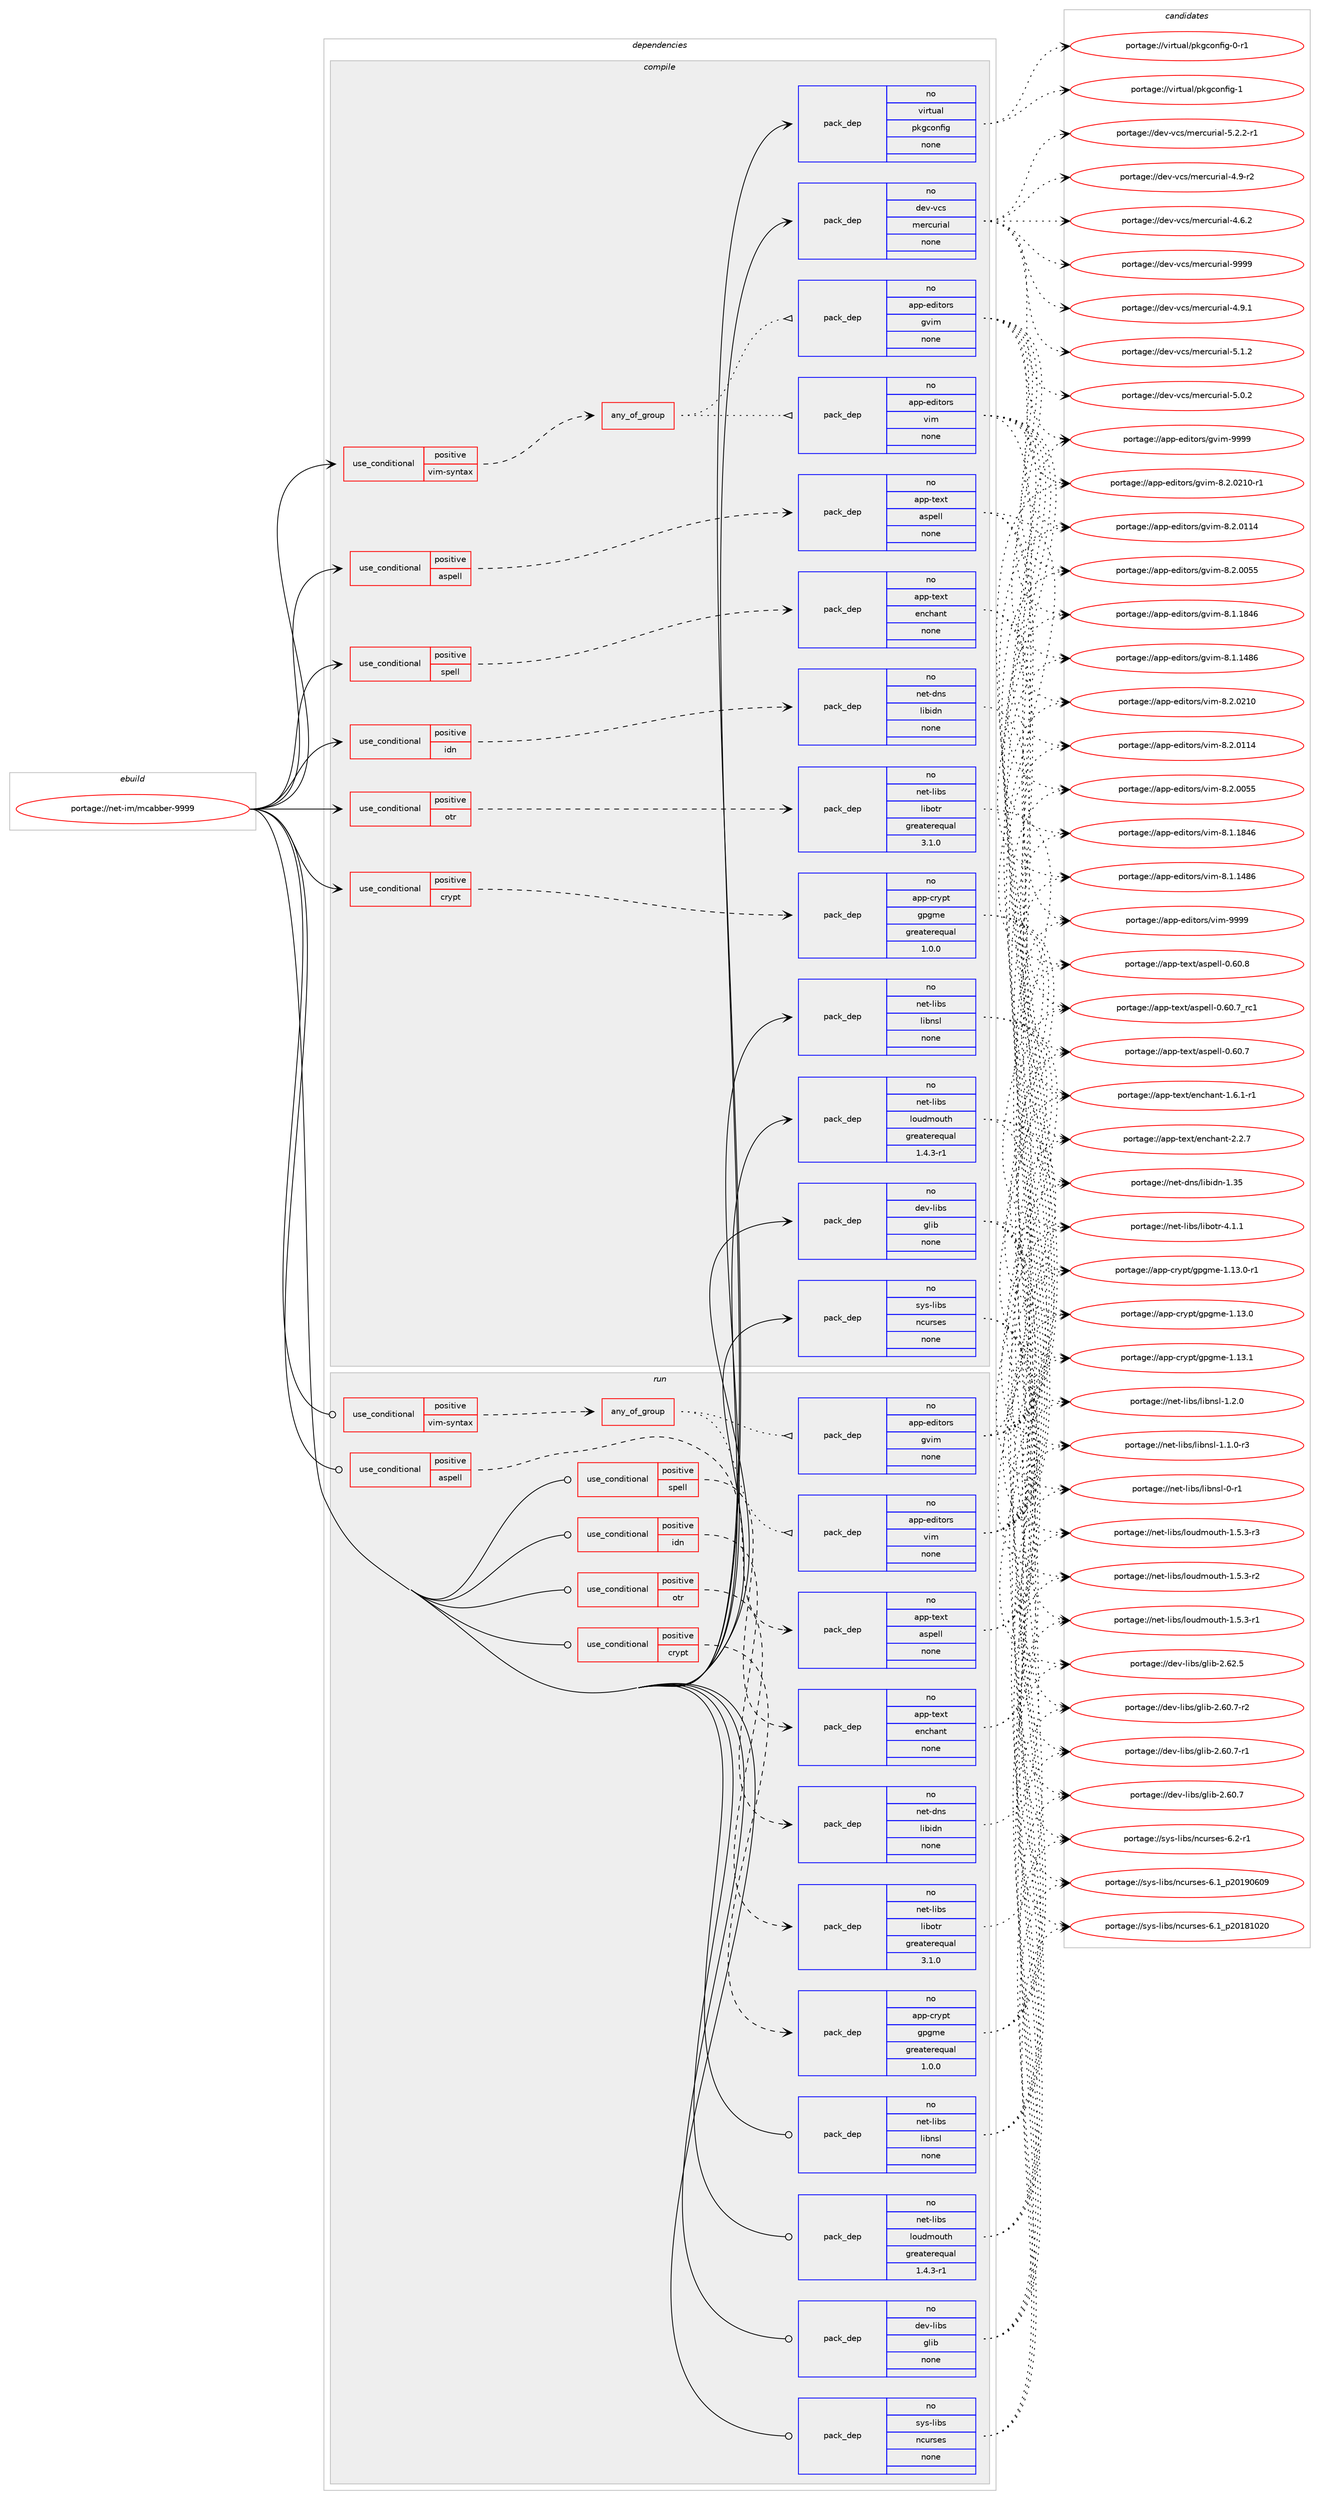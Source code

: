 digraph prolog {

# *************
# Graph options
# *************

newrank=true;
concentrate=true;
compound=true;
graph [rankdir=LR,fontname=Helvetica,fontsize=10,ranksep=1.5];#, ranksep=2.5, nodesep=0.2];
edge  [arrowhead=vee];
node  [fontname=Helvetica,fontsize=10];

# **********
# The ebuild
# **********

subgraph cluster_leftcol {
color=gray;
rank=same;
label=<<i>ebuild</i>>;
id [label="portage://net-im/mcabber-9999", color=red, width=4, href="../net-im/mcabber-9999.svg"];
}

# ****************
# The dependencies
# ****************

subgraph cluster_midcol {
color=gray;
label=<<i>dependencies</i>>;
subgraph cluster_compile {
fillcolor="#eeeeee";
style=filled;
label=<<i>compile</i>>;
subgraph cond18229 {
dependency84999 [label=<<TABLE BORDER="0" CELLBORDER="1" CELLSPACING="0" CELLPADDING="4"><TR><TD ROWSPAN="3" CELLPADDING="10">use_conditional</TD></TR><TR><TD>positive</TD></TR><TR><TD>aspell</TD></TR></TABLE>>, shape=none, color=red];
subgraph pack65173 {
dependency85000 [label=<<TABLE BORDER="0" CELLBORDER="1" CELLSPACING="0" CELLPADDING="4" WIDTH="220"><TR><TD ROWSPAN="6" CELLPADDING="30">pack_dep</TD></TR><TR><TD WIDTH="110">no</TD></TR><TR><TD>app-text</TD></TR><TR><TD>aspell</TD></TR><TR><TD>none</TD></TR><TR><TD></TD></TR></TABLE>>, shape=none, color=blue];
}
dependency84999:e -> dependency85000:w [weight=20,style="dashed",arrowhead="vee"];
}
id:e -> dependency84999:w [weight=20,style="solid",arrowhead="vee"];
subgraph cond18230 {
dependency85001 [label=<<TABLE BORDER="0" CELLBORDER="1" CELLSPACING="0" CELLPADDING="4"><TR><TD ROWSPAN="3" CELLPADDING="10">use_conditional</TD></TR><TR><TD>positive</TD></TR><TR><TD>crypt</TD></TR></TABLE>>, shape=none, color=red];
subgraph pack65174 {
dependency85002 [label=<<TABLE BORDER="0" CELLBORDER="1" CELLSPACING="0" CELLPADDING="4" WIDTH="220"><TR><TD ROWSPAN="6" CELLPADDING="30">pack_dep</TD></TR><TR><TD WIDTH="110">no</TD></TR><TR><TD>app-crypt</TD></TR><TR><TD>gpgme</TD></TR><TR><TD>greaterequal</TD></TR><TR><TD>1.0.0</TD></TR></TABLE>>, shape=none, color=blue];
}
dependency85001:e -> dependency85002:w [weight=20,style="dashed",arrowhead="vee"];
}
id:e -> dependency85001:w [weight=20,style="solid",arrowhead="vee"];
subgraph cond18231 {
dependency85003 [label=<<TABLE BORDER="0" CELLBORDER="1" CELLSPACING="0" CELLPADDING="4"><TR><TD ROWSPAN="3" CELLPADDING="10">use_conditional</TD></TR><TR><TD>positive</TD></TR><TR><TD>idn</TD></TR></TABLE>>, shape=none, color=red];
subgraph pack65175 {
dependency85004 [label=<<TABLE BORDER="0" CELLBORDER="1" CELLSPACING="0" CELLPADDING="4" WIDTH="220"><TR><TD ROWSPAN="6" CELLPADDING="30">pack_dep</TD></TR><TR><TD WIDTH="110">no</TD></TR><TR><TD>net-dns</TD></TR><TR><TD>libidn</TD></TR><TR><TD>none</TD></TR><TR><TD></TD></TR></TABLE>>, shape=none, color=blue];
}
dependency85003:e -> dependency85004:w [weight=20,style="dashed",arrowhead="vee"];
}
id:e -> dependency85003:w [weight=20,style="solid",arrowhead="vee"];
subgraph cond18232 {
dependency85005 [label=<<TABLE BORDER="0" CELLBORDER="1" CELLSPACING="0" CELLPADDING="4"><TR><TD ROWSPAN="3" CELLPADDING="10">use_conditional</TD></TR><TR><TD>positive</TD></TR><TR><TD>otr</TD></TR></TABLE>>, shape=none, color=red];
subgraph pack65176 {
dependency85006 [label=<<TABLE BORDER="0" CELLBORDER="1" CELLSPACING="0" CELLPADDING="4" WIDTH="220"><TR><TD ROWSPAN="6" CELLPADDING="30">pack_dep</TD></TR><TR><TD WIDTH="110">no</TD></TR><TR><TD>net-libs</TD></TR><TR><TD>libotr</TD></TR><TR><TD>greaterequal</TD></TR><TR><TD>3.1.0</TD></TR></TABLE>>, shape=none, color=blue];
}
dependency85005:e -> dependency85006:w [weight=20,style="dashed",arrowhead="vee"];
}
id:e -> dependency85005:w [weight=20,style="solid",arrowhead="vee"];
subgraph cond18233 {
dependency85007 [label=<<TABLE BORDER="0" CELLBORDER="1" CELLSPACING="0" CELLPADDING="4"><TR><TD ROWSPAN="3" CELLPADDING="10">use_conditional</TD></TR><TR><TD>positive</TD></TR><TR><TD>spell</TD></TR></TABLE>>, shape=none, color=red];
subgraph pack65177 {
dependency85008 [label=<<TABLE BORDER="0" CELLBORDER="1" CELLSPACING="0" CELLPADDING="4" WIDTH="220"><TR><TD ROWSPAN="6" CELLPADDING="30">pack_dep</TD></TR><TR><TD WIDTH="110">no</TD></TR><TR><TD>app-text</TD></TR><TR><TD>enchant</TD></TR><TR><TD>none</TD></TR><TR><TD></TD></TR></TABLE>>, shape=none, color=blue];
}
dependency85007:e -> dependency85008:w [weight=20,style="dashed",arrowhead="vee"];
}
id:e -> dependency85007:w [weight=20,style="solid",arrowhead="vee"];
subgraph cond18234 {
dependency85009 [label=<<TABLE BORDER="0" CELLBORDER="1" CELLSPACING="0" CELLPADDING="4"><TR><TD ROWSPAN="3" CELLPADDING="10">use_conditional</TD></TR><TR><TD>positive</TD></TR><TR><TD>vim-syntax</TD></TR></TABLE>>, shape=none, color=red];
subgraph any1521 {
dependency85010 [label=<<TABLE BORDER="0" CELLBORDER="1" CELLSPACING="0" CELLPADDING="4"><TR><TD CELLPADDING="10">any_of_group</TD></TR></TABLE>>, shape=none, color=red];subgraph pack65178 {
dependency85011 [label=<<TABLE BORDER="0" CELLBORDER="1" CELLSPACING="0" CELLPADDING="4" WIDTH="220"><TR><TD ROWSPAN="6" CELLPADDING="30">pack_dep</TD></TR><TR><TD WIDTH="110">no</TD></TR><TR><TD>app-editors</TD></TR><TR><TD>vim</TD></TR><TR><TD>none</TD></TR><TR><TD></TD></TR></TABLE>>, shape=none, color=blue];
}
dependency85010:e -> dependency85011:w [weight=20,style="dotted",arrowhead="oinv"];
subgraph pack65179 {
dependency85012 [label=<<TABLE BORDER="0" CELLBORDER="1" CELLSPACING="0" CELLPADDING="4" WIDTH="220"><TR><TD ROWSPAN="6" CELLPADDING="30">pack_dep</TD></TR><TR><TD WIDTH="110">no</TD></TR><TR><TD>app-editors</TD></TR><TR><TD>gvim</TD></TR><TR><TD>none</TD></TR><TR><TD></TD></TR></TABLE>>, shape=none, color=blue];
}
dependency85010:e -> dependency85012:w [weight=20,style="dotted",arrowhead="oinv"];
}
dependency85009:e -> dependency85010:w [weight=20,style="dashed",arrowhead="vee"];
}
id:e -> dependency85009:w [weight=20,style="solid",arrowhead="vee"];
subgraph pack65180 {
dependency85013 [label=<<TABLE BORDER="0" CELLBORDER="1" CELLSPACING="0" CELLPADDING="4" WIDTH="220"><TR><TD ROWSPAN="6" CELLPADDING="30">pack_dep</TD></TR><TR><TD WIDTH="110">no</TD></TR><TR><TD>dev-libs</TD></TR><TR><TD>glib</TD></TR><TR><TD>none</TD></TR><TR><TD></TD></TR></TABLE>>, shape=none, color=blue];
}
id:e -> dependency85013:w [weight=20,style="solid",arrowhead="vee"];
subgraph pack65181 {
dependency85014 [label=<<TABLE BORDER="0" CELLBORDER="1" CELLSPACING="0" CELLPADDING="4" WIDTH="220"><TR><TD ROWSPAN="6" CELLPADDING="30">pack_dep</TD></TR><TR><TD WIDTH="110">no</TD></TR><TR><TD>dev-vcs</TD></TR><TR><TD>mercurial</TD></TR><TR><TD>none</TD></TR><TR><TD></TD></TR></TABLE>>, shape=none, color=blue];
}
id:e -> dependency85014:w [weight=20,style="solid",arrowhead="vee"];
subgraph pack65182 {
dependency85015 [label=<<TABLE BORDER="0" CELLBORDER="1" CELLSPACING="0" CELLPADDING="4" WIDTH="220"><TR><TD ROWSPAN="6" CELLPADDING="30">pack_dep</TD></TR><TR><TD WIDTH="110">no</TD></TR><TR><TD>net-libs</TD></TR><TR><TD>libnsl</TD></TR><TR><TD>none</TD></TR><TR><TD></TD></TR></TABLE>>, shape=none, color=blue];
}
id:e -> dependency85015:w [weight=20,style="solid",arrowhead="vee"];
subgraph pack65183 {
dependency85016 [label=<<TABLE BORDER="0" CELLBORDER="1" CELLSPACING="0" CELLPADDING="4" WIDTH="220"><TR><TD ROWSPAN="6" CELLPADDING="30">pack_dep</TD></TR><TR><TD WIDTH="110">no</TD></TR><TR><TD>net-libs</TD></TR><TR><TD>loudmouth</TD></TR><TR><TD>greaterequal</TD></TR><TR><TD>1.4.3-r1</TD></TR></TABLE>>, shape=none, color=blue];
}
id:e -> dependency85016:w [weight=20,style="solid",arrowhead="vee"];
subgraph pack65184 {
dependency85017 [label=<<TABLE BORDER="0" CELLBORDER="1" CELLSPACING="0" CELLPADDING="4" WIDTH="220"><TR><TD ROWSPAN="6" CELLPADDING="30">pack_dep</TD></TR><TR><TD WIDTH="110">no</TD></TR><TR><TD>sys-libs</TD></TR><TR><TD>ncurses</TD></TR><TR><TD>none</TD></TR><TR><TD></TD></TR></TABLE>>, shape=none, color=blue];
}
id:e -> dependency85017:w [weight=20,style="solid",arrowhead="vee"];
subgraph pack65185 {
dependency85018 [label=<<TABLE BORDER="0" CELLBORDER="1" CELLSPACING="0" CELLPADDING="4" WIDTH="220"><TR><TD ROWSPAN="6" CELLPADDING="30">pack_dep</TD></TR><TR><TD WIDTH="110">no</TD></TR><TR><TD>virtual</TD></TR><TR><TD>pkgconfig</TD></TR><TR><TD>none</TD></TR><TR><TD></TD></TR></TABLE>>, shape=none, color=blue];
}
id:e -> dependency85018:w [weight=20,style="solid",arrowhead="vee"];
}
subgraph cluster_compileandrun {
fillcolor="#eeeeee";
style=filled;
label=<<i>compile and run</i>>;
}
subgraph cluster_run {
fillcolor="#eeeeee";
style=filled;
label=<<i>run</i>>;
subgraph cond18235 {
dependency85019 [label=<<TABLE BORDER="0" CELLBORDER="1" CELLSPACING="0" CELLPADDING="4"><TR><TD ROWSPAN="3" CELLPADDING="10">use_conditional</TD></TR><TR><TD>positive</TD></TR><TR><TD>aspell</TD></TR></TABLE>>, shape=none, color=red];
subgraph pack65186 {
dependency85020 [label=<<TABLE BORDER="0" CELLBORDER="1" CELLSPACING="0" CELLPADDING="4" WIDTH="220"><TR><TD ROWSPAN="6" CELLPADDING="30">pack_dep</TD></TR><TR><TD WIDTH="110">no</TD></TR><TR><TD>app-text</TD></TR><TR><TD>aspell</TD></TR><TR><TD>none</TD></TR><TR><TD></TD></TR></TABLE>>, shape=none, color=blue];
}
dependency85019:e -> dependency85020:w [weight=20,style="dashed",arrowhead="vee"];
}
id:e -> dependency85019:w [weight=20,style="solid",arrowhead="odot"];
subgraph cond18236 {
dependency85021 [label=<<TABLE BORDER="0" CELLBORDER="1" CELLSPACING="0" CELLPADDING="4"><TR><TD ROWSPAN="3" CELLPADDING="10">use_conditional</TD></TR><TR><TD>positive</TD></TR><TR><TD>crypt</TD></TR></TABLE>>, shape=none, color=red];
subgraph pack65187 {
dependency85022 [label=<<TABLE BORDER="0" CELLBORDER="1" CELLSPACING="0" CELLPADDING="4" WIDTH="220"><TR><TD ROWSPAN="6" CELLPADDING="30">pack_dep</TD></TR><TR><TD WIDTH="110">no</TD></TR><TR><TD>app-crypt</TD></TR><TR><TD>gpgme</TD></TR><TR><TD>greaterequal</TD></TR><TR><TD>1.0.0</TD></TR></TABLE>>, shape=none, color=blue];
}
dependency85021:e -> dependency85022:w [weight=20,style="dashed",arrowhead="vee"];
}
id:e -> dependency85021:w [weight=20,style="solid",arrowhead="odot"];
subgraph cond18237 {
dependency85023 [label=<<TABLE BORDER="0" CELLBORDER="1" CELLSPACING="0" CELLPADDING="4"><TR><TD ROWSPAN="3" CELLPADDING="10">use_conditional</TD></TR><TR><TD>positive</TD></TR><TR><TD>idn</TD></TR></TABLE>>, shape=none, color=red];
subgraph pack65188 {
dependency85024 [label=<<TABLE BORDER="0" CELLBORDER="1" CELLSPACING="0" CELLPADDING="4" WIDTH="220"><TR><TD ROWSPAN="6" CELLPADDING="30">pack_dep</TD></TR><TR><TD WIDTH="110">no</TD></TR><TR><TD>net-dns</TD></TR><TR><TD>libidn</TD></TR><TR><TD>none</TD></TR><TR><TD></TD></TR></TABLE>>, shape=none, color=blue];
}
dependency85023:e -> dependency85024:w [weight=20,style="dashed",arrowhead="vee"];
}
id:e -> dependency85023:w [weight=20,style="solid",arrowhead="odot"];
subgraph cond18238 {
dependency85025 [label=<<TABLE BORDER="0" CELLBORDER="1" CELLSPACING="0" CELLPADDING="4"><TR><TD ROWSPAN="3" CELLPADDING="10">use_conditional</TD></TR><TR><TD>positive</TD></TR><TR><TD>otr</TD></TR></TABLE>>, shape=none, color=red];
subgraph pack65189 {
dependency85026 [label=<<TABLE BORDER="0" CELLBORDER="1" CELLSPACING="0" CELLPADDING="4" WIDTH="220"><TR><TD ROWSPAN="6" CELLPADDING="30">pack_dep</TD></TR><TR><TD WIDTH="110">no</TD></TR><TR><TD>net-libs</TD></TR><TR><TD>libotr</TD></TR><TR><TD>greaterequal</TD></TR><TR><TD>3.1.0</TD></TR></TABLE>>, shape=none, color=blue];
}
dependency85025:e -> dependency85026:w [weight=20,style="dashed",arrowhead="vee"];
}
id:e -> dependency85025:w [weight=20,style="solid",arrowhead="odot"];
subgraph cond18239 {
dependency85027 [label=<<TABLE BORDER="0" CELLBORDER="1" CELLSPACING="0" CELLPADDING="4"><TR><TD ROWSPAN="3" CELLPADDING="10">use_conditional</TD></TR><TR><TD>positive</TD></TR><TR><TD>spell</TD></TR></TABLE>>, shape=none, color=red];
subgraph pack65190 {
dependency85028 [label=<<TABLE BORDER="0" CELLBORDER="1" CELLSPACING="0" CELLPADDING="4" WIDTH="220"><TR><TD ROWSPAN="6" CELLPADDING="30">pack_dep</TD></TR><TR><TD WIDTH="110">no</TD></TR><TR><TD>app-text</TD></TR><TR><TD>enchant</TD></TR><TR><TD>none</TD></TR><TR><TD></TD></TR></TABLE>>, shape=none, color=blue];
}
dependency85027:e -> dependency85028:w [weight=20,style="dashed",arrowhead="vee"];
}
id:e -> dependency85027:w [weight=20,style="solid",arrowhead="odot"];
subgraph cond18240 {
dependency85029 [label=<<TABLE BORDER="0" CELLBORDER="1" CELLSPACING="0" CELLPADDING="4"><TR><TD ROWSPAN="3" CELLPADDING="10">use_conditional</TD></TR><TR><TD>positive</TD></TR><TR><TD>vim-syntax</TD></TR></TABLE>>, shape=none, color=red];
subgraph any1522 {
dependency85030 [label=<<TABLE BORDER="0" CELLBORDER="1" CELLSPACING="0" CELLPADDING="4"><TR><TD CELLPADDING="10">any_of_group</TD></TR></TABLE>>, shape=none, color=red];subgraph pack65191 {
dependency85031 [label=<<TABLE BORDER="0" CELLBORDER="1" CELLSPACING="0" CELLPADDING="4" WIDTH="220"><TR><TD ROWSPAN="6" CELLPADDING="30">pack_dep</TD></TR><TR><TD WIDTH="110">no</TD></TR><TR><TD>app-editors</TD></TR><TR><TD>vim</TD></TR><TR><TD>none</TD></TR><TR><TD></TD></TR></TABLE>>, shape=none, color=blue];
}
dependency85030:e -> dependency85031:w [weight=20,style="dotted",arrowhead="oinv"];
subgraph pack65192 {
dependency85032 [label=<<TABLE BORDER="0" CELLBORDER="1" CELLSPACING="0" CELLPADDING="4" WIDTH="220"><TR><TD ROWSPAN="6" CELLPADDING="30">pack_dep</TD></TR><TR><TD WIDTH="110">no</TD></TR><TR><TD>app-editors</TD></TR><TR><TD>gvim</TD></TR><TR><TD>none</TD></TR><TR><TD></TD></TR></TABLE>>, shape=none, color=blue];
}
dependency85030:e -> dependency85032:w [weight=20,style="dotted",arrowhead="oinv"];
}
dependency85029:e -> dependency85030:w [weight=20,style="dashed",arrowhead="vee"];
}
id:e -> dependency85029:w [weight=20,style="solid",arrowhead="odot"];
subgraph pack65193 {
dependency85033 [label=<<TABLE BORDER="0" CELLBORDER="1" CELLSPACING="0" CELLPADDING="4" WIDTH="220"><TR><TD ROWSPAN="6" CELLPADDING="30">pack_dep</TD></TR><TR><TD WIDTH="110">no</TD></TR><TR><TD>dev-libs</TD></TR><TR><TD>glib</TD></TR><TR><TD>none</TD></TR><TR><TD></TD></TR></TABLE>>, shape=none, color=blue];
}
id:e -> dependency85033:w [weight=20,style="solid",arrowhead="odot"];
subgraph pack65194 {
dependency85034 [label=<<TABLE BORDER="0" CELLBORDER="1" CELLSPACING="0" CELLPADDING="4" WIDTH="220"><TR><TD ROWSPAN="6" CELLPADDING="30">pack_dep</TD></TR><TR><TD WIDTH="110">no</TD></TR><TR><TD>net-libs</TD></TR><TR><TD>libnsl</TD></TR><TR><TD>none</TD></TR><TR><TD></TD></TR></TABLE>>, shape=none, color=blue];
}
id:e -> dependency85034:w [weight=20,style="solid",arrowhead="odot"];
subgraph pack65195 {
dependency85035 [label=<<TABLE BORDER="0" CELLBORDER="1" CELLSPACING="0" CELLPADDING="4" WIDTH="220"><TR><TD ROWSPAN="6" CELLPADDING="30">pack_dep</TD></TR><TR><TD WIDTH="110">no</TD></TR><TR><TD>net-libs</TD></TR><TR><TD>loudmouth</TD></TR><TR><TD>greaterequal</TD></TR><TR><TD>1.4.3-r1</TD></TR></TABLE>>, shape=none, color=blue];
}
id:e -> dependency85035:w [weight=20,style="solid",arrowhead="odot"];
subgraph pack65196 {
dependency85036 [label=<<TABLE BORDER="0" CELLBORDER="1" CELLSPACING="0" CELLPADDING="4" WIDTH="220"><TR><TD ROWSPAN="6" CELLPADDING="30">pack_dep</TD></TR><TR><TD WIDTH="110">no</TD></TR><TR><TD>sys-libs</TD></TR><TR><TD>ncurses</TD></TR><TR><TD>none</TD></TR><TR><TD></TD></TR></TABLE>>, shape=none, color=blue];
}
id:e -> dependency85036:w [weight=20,style="solid",arrowhead="odot"];
}
}

# **************
# The candidates
# **************

subgraph cluster_choices {
rank=same;
color=gray;
label=<<i>candidates</i>>;

subgraph choice65173 {
color=black;
nodesep=1;
choice9711211245116101120116479711511210110810845484654484656 [label="portage://app-text/aspell-0.60.8", color=red, width=4,href="../app-text/aspell-0.60.8.svg"];
choice9711211245116101120116479711511210110810845484654484655951149949 [label="portage://app-text/aspell-0.60.7_rc1", color=red, width=4,href="../app-text/aspell-0.60.7_rc1.svg"];
choice9711211245116101120116479711511210110810845484654484655 [label="portage://app-text/aspell-0.60.7", color=red, width=4,href="../app-text/aspell-0.60.7.svg"];
dependency85000:e -> choice9711211245116101120116479711511210110810845484654484656:w [style=dotted,weight="100"];
dependency85000:e -> choice9711211245116101120116479711511210110810845484654484655951149949:w [style=dotted,weight="100"];
dependency85000:e -> choice9711211245116101120116479711511210110810845484654484655:w [style=dotted,weight="100"];
}
subgraph choice65174 {
color=black;
nodesep=1;
choice9711211245991141211121164710311210310910145494649514649 [label="portage://app-crypt/gpgme-1.13.1", color=red, width=4,href="../app-crypt/gpgme-1.13.1.svg"];
choice97112112459911412111211647103112103109101454946495146484511449 [label="portage://app-crypt/gpgme-1.13.0-r1", color=red, width=4,href="../app-crypt/gpgme-1.13.0-r1.svg"];
choice9711211245991141211121164710311210310910145494649514648 [label="portage://app-crypt/gpgme-1.13.0", color=red, width=4,href="../app-crypt/gpgme-1.13.0.svg"];
dependency85002:e -> choice9711211245991141211121164710311210310910145494649514649:w [style=dotted,weight="100"];
dependency85002:e -> choice97112112459911412111211647103112103109101454946495146484511449:w [style=dotted,weight="100"];
dependency85002:e -> choice9711211245991141211121164710311210310910145494649514648:w [style=dotted,weight="100"];
}
subgraph choice65175 {
color=black;
nodesep=1;
choice1101011164510011011547108105981051001104549465153 [label="portage://net-dns/libidn-1.35", color=red, width=4,href="../net-dns/libidn-1.35.svg"];
dependency85004:e -> choice1101011164510011011547108105981051001104549465153:w [style=dotted,weight="100"];
}
subgraph choice65176 {
color=black;
nodesep=1;
choice11010111645108105981154710810598111116114455246494649 [label="portage://net-libs/libotr-4.1.1", color=red, width=4,href="../net-libs/libotr-4.1.1.svg"];
dependency85006:e -> choice11010111645108105981154710810598111116114455246494649:w [style=dotted,weight="100"];
}
subgraph choice65177 {
color=black;
nodesep=1;
choice9711211245116101120116471011109910497110116455046504655 [label="portage://app-text/enchant-2.2.7", color=red, width=4,href="../app-text/enchant-2.2.7.svg"];
choice97112112451161011201164710111099104971101164549465446494511449 [label="portage://app-text/enchant-1.6.1-r1", color=red, width=4,href="../app-text/enchant-1.6.1-r1.svg"];
dependency85008:e -> choice9711211245116101120116471011109910497110116455046504655:w [style=dotted,weight="100"];
dependency85008:e -> choice97112112451161011201164710111099104971101164549465446494511449:w [style=dotted,weight="100"];
}
subgraph choice65178 {
color=black;
nodesep=1;
choice9711211245101100105116111114115471181051094557575757 [label="portage://app-editors/vim-9999", color=red, width=4,href="../app-editors/vim-9999.svg"];
choice971121124510110010511611111411547118105109455646504648504948 [label="portage://app-editors/vim-8.2.0210", color=red, width=4,href="../app-editors/vim-8.2.0210.svg"];
choice971121124510110010511611111411547118105109455646504648494952 [label="portage://app-editors/vim-8.2.0114", color=red, width=4,href="../app-editors/vim-8.2.0114.svg"];
choice971121124510110010511611111411547118105109455646504648485353 [label="portage://app-editors/vim-8.2.0055", color=red, width=4,href="../app-editors/vim-8.2.0055.svg"];
choice971121124510110010511611111411547118105109455646494649565254 [label="portage://app-editors/vim-8.1.1846", color=red, width=4,href="../app-editors/vim-8.1.1846.svg"];
choice971121124510110010511611111411547118105109455646494649525654 [label="portage://app-editors/vim-8.1.1486", color=red, width=4,href="../app-editors/vim-8.1.1486.svg"];
dependency85011:e -> choice9711211245101100105116111114115471181051094557575757:w [style=dotted,weight="100"];
dependency85011:e -> choice971121124510110010511611111411547118105109455646504648504948:w [style=dotted,weight="100"];
dependency85011:e -> choice971121124510110010511611111411547118105109455646504648494952:w [style=dotted,weight="100"];
dependency85011:e -> choice971121124510110010511611111411547118105109455646504648485353:w [style=dotted,weight="100"];
dependency85011:e -> choice971121124510110010511611111411547118105109455646494649565254:w [style=dotted,weight="100"];
dependency85011:e -> choice971121124510110010511611111411547118105109455646494649525654:w [style=dotted,weight="100"];
}
subgraph choice65179 {
color=black;
nodesep=1;
choice9711211245101100105116111114115471031181051094557575757 [label="portage://app-editors/gvim-9999", color=red, width=4,href="../app-editors/gvim-9999.svg"];
choice9711211245101100105116111114115471031181051094556465046485049484511449 [label="portage://app-editors/gvim-8.2.0210-r1", color=red, width=4,href="../app-editors/gvim-8.2.0210-r1.svg"];
choice971121124510110010511611111411547103118105109455646504648494952 [label="portage://app-editors/gvim-8.2.0114", color=red, width=4,href="../app-editors/gvim-8.2.0114.svg"];
choice971121124510110010511611111411547103118105109455646504648485353 [label="portage://app-editors/gvim-8.2.0055", color=red, width=4,href="../app-editors/gvim-8.2.0055.svg"];
choice971121124510110010511611111411547103118105109455646494649565254 [label="portage://app-editors/gvim-8.1.1846", color=red, width=4,href="../app-editors/gvim-8.1.1846.svg"];
choice971121124510110010511611111411547103118105109455646494649525654 [label="portage://app-editors/gvim-8.1.1486", color=red, width=4,href="../app-editors/gvim-8.1.1486.svg"];
dependency85012:e -> choice9711211245101100105116111114115471031181051094557575757:w [style=dotted,weight="100"];
dependency85012:e -> choice9711211245101100105116111114115471031181051094556465046485049484511449:w [style=dotted,weight="100"];
dependency85012:e -> choice971121124510110010511611111411547103118105109455646504648494952:w [style=dotted,weight="100"];
dependency85012:e -> choice971121124510110010511611111411547103118105109455646504648485353:w [style=dotted,weight="100"];
dependency85012:e -> choice971121124510110010511611111411547103118105109455646494649565254:w [style=dotted,weight="100"];
dependency85012:e -> choice971121124510110010511611111411547103118105109455646494649525654:w [style=dotted,weight="100"];
}
subgraph choice65180 {
color=black;
nodesep=1;
choice1001011184510810598115471031081059845504654504653 [label="portage://dev-libs/glib-2.62.5", color=red, width=4,href="../dev-libs/glib-2.62.5.svg"];
choice10010111845108105981154710310810598455046544846554511450 [label="portage://dev-libs/glib-2.60.7-r2", color=red, width=4,href="../dev-libs/glib-2.60.7-r2.svg"];
choice10010111845108105981154710310810598455046544846554511449 [label="portage://dev-libs/glib-2.60.7-r1", color=red, width=4,href="../dev-libs/glib-2.60.7-r1.svg"];
choice1001011184510810598115471031081059845504654484655 [label="portage://dev-libs/glib-2.60.7", color=red, width=4,href="../dev-libs/glib-2.60.7.svg"];
dependency85013:e -> choice1001011184510810598115471031081059845504654504653:w [style=dotted,weight="100"];
dependency85013:e -> choice10010111845108105981154710310810598455046544846554511450:w [style=dotted,weight="100"];
dependency85013:e -> choice10010111845108105981154710310810598455046544846554511449:w [style=dotted,weight="100"];
dependency85013:e -> choice1001011184510810598115471031081059845504654484655:w [style=dotted,weight="100"];
}
subgraph choice65181 {
color=black;
nodesep=1;
choice10010111845118991154710910111499117114105971084557575757 [label="portage://dev-vcs/mercurial-9999", color=red, width=4,href="../dev-vcs/mercurial-9999.svg"];
choice10010111845118991154710910111499117114105971084553465046504511449 [label="portage://dev-vcs/mercurial-5.2.2-r1", color=red, width=4,href="../dev-vcs/mercurial-5.2.2-r1.svg"];
choice1001011184511899115471091011149911711410597108455346494650 [label="portage://dev-vcs/mercurial-5.1.2", color=red, width=4,href="../dev-vcs/mercurial-5.1.2.svg"];
choice1001011184511899115471091011149911711410597108455346484650 [label="portage://dev-vcs/mercurial-5.0.2", color=red, width=4,href="../dev-vcs/mercurial-5.0.2.svg"];
choice1001011184511899115471091011149911711410597108455246574649 [label="portage://dev-vcs/mercurial-4.9.1", color=red, width=4,href="../dev-vcs/mercurial-4.9.1.svg"];
choice1001011184511899115471091011149911711410597108455246574511450 [label="portage://dev-vcs/mercurial-4.9-r2", color=red, width=4,href="../dev-vcs/mercurial-4.9-r2.svg"];
choice1001011184511899115471091011149911711410597108455246544650 [label="portage://dev-vcs/mercurial-4.6.2", color=red, width=4,href="../dev-vcs/mercurial-4.6.2.svg"];
dependency85014:e -> choice10010111845118991154710910111499117114105971084557575757:w [style=dotted,weight="100"];
dependency85014:e -> choice10010111845118991154710910111499117114105971084553465046504511449:w [style=dotted,weight="100"];
dependency85014:e -> choice1001011184511899115471091011149911711410597108455346494650:w [style=dotted,weight="100"];
dependency85014:e -> choice1001011184511899115471091011149911711410597108455346484650:w [style=dotted,weight="100"];
dependency85014:e -> choice1001011184511899115471091011149911711410597108455246574649:w [style=dotted,weight="100"];
dependency85014:e -> choice1001011184511899115471091011149911711410597108455246574511450:w [style=dotted,weight="100"];
dependency85014:e -> choice1001011184511899115471091011149911711410597108455246544650:w [style=dotted,weight="100"];
}
subgraph choice65182 {
color=black;
nodesep=1;
choice11010111645108105981154710810598110115108454946504648 [label="portage://net-libs/libnsl-1.2.0", color=red, width=4,href="../net-libs/libnsl-1.2.0.svg"];
choice110101116451081059811547108105981101151084549464946484511451 [label="portage://net-libs/libnsl-1.1.0-r3", color=red, width=4,href="../net-libs/libnsl-1.1.0-r3.svg"];
choice1101011164510810598115471081059811011510845484511449 [label="portage://net-libs/libnsl-0-r1", color=red, width=4,href="../net-libs/libnsl-0-r1.svg"];
dependency85015:e -> choice11010111645108105981154710810598110115108454946504648:w [style=dotted,weight="100"];
dependency85015:e -> choice110101116451081059811547108105981101151084549464946484511451:w [style=dotted,weight="100"];
dependency85015:e -> choice1101011164510810598115471081059811011510845484511449:w [style=dotted,weight="100"];
}
subgraph choice65183 {
color=black;
nodesep=1;
choice1101011164510810598115471081111171001091111171161044549465346514511451 [label="portage://net-libs/loudmouth-1.5.3-r3", color=red, width=4,href="../net-libs/loudmouth-1.5.3-r3.svg"];
choice1101011164510810598115471081111171001091111171161044549465346514511450 [label="portage://net-libs/loudmouth-1.5.3-r2", color=red, width=4,href="../net-libs/loudmouth-1.5.3-r2.svg"];
choice1101011164510810598115471081111171001091111171161044549465346514511449 [label="portage://net-libs/loudmouth-1.5.3-r1", color=red, width=4,href="../net-libs/loudmouth-1.5.3-r1.svg"];
dependency85016:e -> choice1101011164510810598115471081111171001091111171161044549465346514511451:w [style=dotted,weight="100"];
dependency85016:e -> choice1101011164510810598115471081111171001091111171161044549465346514511450:w [style=dotted,weight="100"];
dependency85016:e -> choice1101011164510810598115471081111171001091111171161044549465346514511449:w [style=dotted,weight="100"];
}
subgraph choice65184 {
color=black;
nodesep=1;
choice11512111545108105981154711099117114115101115455446504511449 [label="portage://sys-libs/ncurses-6.2-r1", color=red, width=4,href="../sys-libs/ncurses-6.2-r1.svg"];
choice1151211154510810598115471109911711411510111545544649951125048495748544857 [label="portage://sys-libs/ncurses-6.1_p20190609", color=red, width=4,href="../sys-libs/ncurses-6.1_p20190609.svg"];
choice1151211154510810598115471109911711411510111545544649951125048495649485048 [label="portage://sys-libs/ncurses-6.1_p20181020", color=red, width=4,href="../sys-libs/ncurses-6.1_p20181020.svg"];
dependency85017:e -> choice11512111545108105981154711099117114115101115455446504511449:w [style=dotted,weight="100"];
dependency85017:e -> choice1151211154510810598115471109911711411510111545544649951125048495748544857:w [style=dotted,weight="100"];
dependency85017:e -> choice1151211154510810598115471109911711411510111545544649951125048495649485048:w [style=dotted,weight="100"];
}
subgraph choice65185 {
color=black;
nodesep=1;
choice1181051141161179710847112107103991111101021051034549 [label="portage://virtual/pkgconfig-1", color=red, width=4,href="../virtual/pkgconfig-1.svg"];
choice11810511411611797108471121071039911111010210510345484511449 [label="portage://virtual/pkgconfig-0-r1", color=red, width=4,href="../virtual/pkgconfig-0-r1.svg"];
dependency85018:e -> choice1181051141161179710847112107103991111101021051034549:w [style=dotted,weight="100"];
dependency85018:e -> choice11810511411611797108471121071039911111010210510345484511449:w [style=dotted,weight="100"];
}
subgraph choice65186 {
color=black;
nodesep=1;
choice9711211245116101120116479711511210110810845484654484656 [label="portage://app-text/aspell-0.60.8", color=red, width=4,href="../app-text/aspell-0.60.8.svg"];
choice9711211245116101120116479711511210110810845484654484655951149949 [label="portage://app-text/aspell-0.60.7_rc1", color=red, width=4,href="../app-text/aspell-0.60.7_rc1.svg"];
choice9711211245116101120116479711511210110810845484654484655 [label="portage://app-text/aspell-0.60.7", color=red, width=4,href="../app-text/aspell-0.60.7.svg"];
dependency85020:e -> choice9711211245116101120116479711511210110810845484654484656:w [style=dotted,weight="100"];
dependency85020:e -> choice9711211245116101120116479711511210110810845484654484655951149949:w [style=dotted,weight="100"];
dependency85020:e -> choice9711211245116101120116479711511210110810845484654484655:w [style=dotted,weight="100"];
}
subgraph choice65187 {
color=black;
nodesep=1;
choice9711211245991141211121164710311210310910145494649514649 [label="portage://app-crypt/gpgme-1.13.1", color=red, width=4,href="../app-crypt/gpgme-1.13.1.svg"];
choice97112112459911412111211647103112103109101454946495146484511449 [label="portage://app-crypt/gpgme-1.13.0-r1", color=red, width=4,href="../app-crypt/gpgme-1.13.0-r1.svg"];
choice9711211245991141211121164710311210310910145494649514648 [label="portage://app-crypt/gpgme-1.13.0", color=red, width=4,href="../app-crypt/gpgme-1.13.0.svg"];
dependency85022:e -> choice9711211245991141211121164710311210310910145494649514649:w [style=dotted,weight="100"];
dependency85022:e -> choice97112112459911412111211647103112103109101454946495146484511449:w [style=dotted,weight="100"];
dependency85022:e -> choice9711211245991141211121164710311210310910145494649514648:w [style=dotted,weight="100"];
}
subgraph choice65188 {
color=black;
nodesep=1;
choice1101011164510011011547108105981051001104549465153 [label="portage://net-dns/libidn-1.35", color=red, width=4,href="../net-dns/libidn-1.35.svg"];
dependency85024:e -> choice1101011164510011011547108105981051001104549465153:w [style=dotted,weight="100"];
}
subgraph choice65189 {
color=black;
nodesep=1;
choice11010111645108105981154710810598111116114455246494649 [label="portage://net-libs/libotr-4.1.1", color=red, width=4,href="../net-libs/libotr-4.1.1.svg"];
dependency85026:e -> choice11010111645108105981154710810598111116114455246494649:w [style=dotted,weight="100"];
}
subgraph choice65190 {
color=black;
nodesep=1;
choice9711211245116101120116471011109910497110116455046504655 [label="portage://app-text/enchant-2.2.7", color=red, width=4,href="../app-text/enchant-2.2.7.svg"];
choice97112112451161011201164710111099104971101164549465446494511449 [label="portage://app-text/enchant-1.6.1-r1", color=red, width=4,href="../app-text/enchant-1.6.1-r1.svg"];
dependency85028:e -> choice9711211245116101120116471011109910497110116455046504655:w [style=dotted,weight="100"];
dependency85028:e -> choice97112112451161011201164710111099104971101164549465446494511449:w [style=dotted,weight="100"];
}
subgraph choice65191 {
color=black;
nodesep=1;
choice9711211245101100105116111114115471181051094557575757 [label="portage://app-editors/vim-9999", color=red, width=4,href="../app-editors/vim-9999.svg"];
choice971121124510110010511611111411547118105109455646504648504948 [label="portage://app-editors/vim-8.2.0210", color=red, width=4,href="../app-editors/vim-8.2.0210.svg"];
choice971121124510110010511611111411547118105109455646504648494952 [label="portage://app-editors/vim-8.2.0114", color=red, width=4,href="../app-editors/vim-8.2.0114.svg"];
choice971121124510110010511611111411547118105109455646504648485353 [label="portage://app-editors/vim-8.2.0055", color=red, width=4,href="../app-editors/vim-8.2.0055.svg"];
choice971121124510110010511611111411547118105109455646494649565254 [label="portage://app-editors/vim-8.1.1846", color=red, width=4,href="../app-editors/vim-8.1.1846.svg"];
choice971121124510110010511611111411547118105109455646494649525654 [label="portage://app-editors/vim-8.1.1486", color=red, width=4,href="../app-editors/vim-8.1.1486.svg"];
dependency85031:e -> choice9711211245101100105116111114115471181051094557575757:w [style=dotted,weight="100"];
dependency85031:e -> choice971121124510110010511611111411547118105109455646504648504948:w [style=dotted,weight="100"];
dependency85031:e -> choice971121124510110010511611111411547118105109455646504648494952:w [style=dotted,weight="100"];
dependency85031:e -> choice971121124510110010511611111411547118105109455646504648485353:w [style=dotted,weight="100"];
dependency85031:e -> choice971121124510110010511611111411547118105109455646494649565254:w [style=dotted,weight="100"];
dependency85031:e -> choice971121124510110010511611111411547118105109455646494649525654:w [style=dotted,weight="100"];
}
subgraph choice65192 {
color=black;
nodesep=1;
choice9711211245101100105116111114115471031181051094557575757 [label="portage://app-editors/gvim-9999", color=red, width=4,href="../app-editors/gvim-9999.svg"];
choice9711211245101100105116111114115471031181051094556465046485049484511449 [label="portage://app-editors/gvim-8.2.0210-r1", color=red, width=4,href="../app-editors/gvim-8.2.0210-r1.svg"];
choice971121124510110010511611111411547103118105109455646504648494952 [label="portage://app-editors/gvim-8.2.0114", color=red, width=4,href="../app-editors/gvim-8.2.0114.svg"];
choice971121124510110010511611111411547103118105109455646504648485353 [label="portage://app-editors/gvim-8.2.0055", color=red, width=4,href="../app-editors/gvim-8.2.0055.svg"];
choice971121124510110010511611111411547103118105109455646494649565254 [label="portage://app-editors/gvim-8.1.1846", color=red, width=4,href="../app-editors/gvim-8.1.1846.svg"];
choice971121124510110010511611111411547103118105109455646494649525654 [label="portage://app-editors/gvim-8.1.1486", color=red, width=4,href="../app-editors/gvim-8.1.1486.svg"];
dependency85032:e -> choice9711211245101100105116111114115471031181051094557575757:w [style=dotted,weight="100"];
dependency85032:e -> choice9711211245101100105116111114115471031181051094556465046485049484511449:w [style=dotted,weight="100"];
dependency85032:e -> choice971121124510110010511611111411547103118105109455646504648494952:w [style=dotted,weight="100"];
dependency85032:e -> choice971121124510110010511611111411547103118105109455646504648485353:w [style=dotted,weight="100"];
dependency85032:e -> choice971121124510110010511611111411547103118105109455646494649565254:w [style=dotted,weight="100"];
dependency85032:e -> choice971121124510110010511611111411547103118105109455646494649525654:w [style=dotted,weight="100"];
}
subgraph choice65193 {
color=black;
nodesep=1;
choice1001011184510810598115471031081059845504654504653 [label="portage://dev-libs/glib-2.62.5", color=red, width=4,href="../dev-libs/glib-2.62.5.svg"];
choice10010111845108105981154710310810598455046544846554511450 [label="portage://dev-libs/glib-2.60.7-r2", color=red, width=4,href="../dev-libs/glib-2.60.7-r2.svg"];
choice10010111845108105981154710310810598455046544846554511449 [label="portage://dev-libs/glib-2.60.7-r1", color=red, width=4,href="../dev-libs/glib-2.60.7-r1.svg"];
choice1001011184510810598115471031081059845504654484655 [label="portage://dev-libs/glib-2.60.7", color=red, width=4,href="../dev-libs/glib-2.60.7.svg"];
dependency85033:e -> choice1001011184510810598115471031081059845504654504653:w [style=dotted,weight="100"];
dependency85033:e -> choice10010111845108105981154710310810598455046544846554511450:w [style=dotted,weight="100"];
dependency85033:e -> choice10010111845108105981154710310810598455046544846554511449:w [style=dotted,weight="100"];
dependency85033:e -> choice1001011184510810598115471031081059845504654484655:w [style=dotted,weight="100"];
}
subgraph choice65194 {
color=black;
nodesep=1;
choice11010111645108105981154710810598110115108454946504648 [label="portage://net-libs/libnsl-1.2.0", color=red, width=4,href="../net-libs/libnsl-1.2.0.svg"];
choice110101116451081059811547108105981101151084549464946484511451 [label="portage://net-libs/libnsl-1.1.0-r3", color=red, width=4,href="../net-libs/libnsl-1.1.0-r3.svg"];
choice1101011164510810598115471081059811011510845484511449 [label="portage://net-libs/libnsl-0-r1", color=red, width=4,href="../net-libs/libnsl-0-r1.svg"];
dependency85034:e -> choice11010111645108105981154710810598110115108454946504648:w [style=dotted,weight="100"];
dependency85034:e -> choice110101116451081059811547108105981101151084549464946484511451:w [style=dotted,weight="100"];
dependency85034:e -> choice1101011164510810598115471081059811011510845484511449:w [style=dotted,weight="100"];
}
subgraph choice65195 {
color=black;
nodesep=1;
choice1101011164510810598115471081111171001091111171161044549465346514511451 [label="portage://net-libs/loudmouth-1.5.3-r3", color=red, width=4,href="../net-libs/loudmouth-1.5.3-r3.svg"];
choice1101011164510810598115471081111171001091111171161044549465346514511450 [label="portage://net-libs/loudmouth-1.5.3-r2", color=red, width=4,href="../net-libs/loudmouth-1.5.3-r2.svg"];
choice1101011164510810598115471081111171001091111171161044549465346514511449 [label="portage://net-libs/loudmouth-1.5.3-r1", color=red, width=4,href="../net-libs/loudmouth-1.5.3-r1.svg"];
dependency85035:e -> choice1101011164510810598115471081111171001091111171161044549465346514511451:w [style=dotted,weight="100"];
dependency85035:e -> choice1101011164510810598115471081111171001091111171161044549465346514511450:w [style=dotted,weight="100"];
dependency85035:e -> choice1101011164510810598115471081111171001091111171161044549465346514511449:w [style=dotted,weight="100"];
}
subgraph choice65196 {
color=black;
nodesep=1;
choice11512111545108105981154711099117114115101115455446504511449 [label="portage://sys-libs/ncurses-6.2-r1", color=red, width=4,href="../sys-libs/ncurses-6.2-r1.svg"];
choice1151211154510810598115471109911711411510111545544649951125048495748544857 [label="portage://sys-libs/ncurses-6.1_p20190609", color=red, width=4,href="../sys-libs/ncurses-6.1_p20190609.svg"];
choice1151211154510810598115471109911711411510111545544649951125048495649485048 [label="portage://sys-libs/ncurses-6.1_p20181020", color=red, width=4,href="../sys-libs/ncurses-6.1_p20181020.svg"];
dependency85036:e -> choice11512111545108105981154711099117114115101115455446504511449:w [style=dotted,weight="100"];
dependency85036:e -> choice1151211154510810598115471109911711411510111545544649951125048495748544857:w [style=dotted,weight="100"];
dependency85036:e -> choice1151211154510810598115471109911711411510111545544649951125048495649485048:w [style=dotted,weight="100"];
}
}

}
